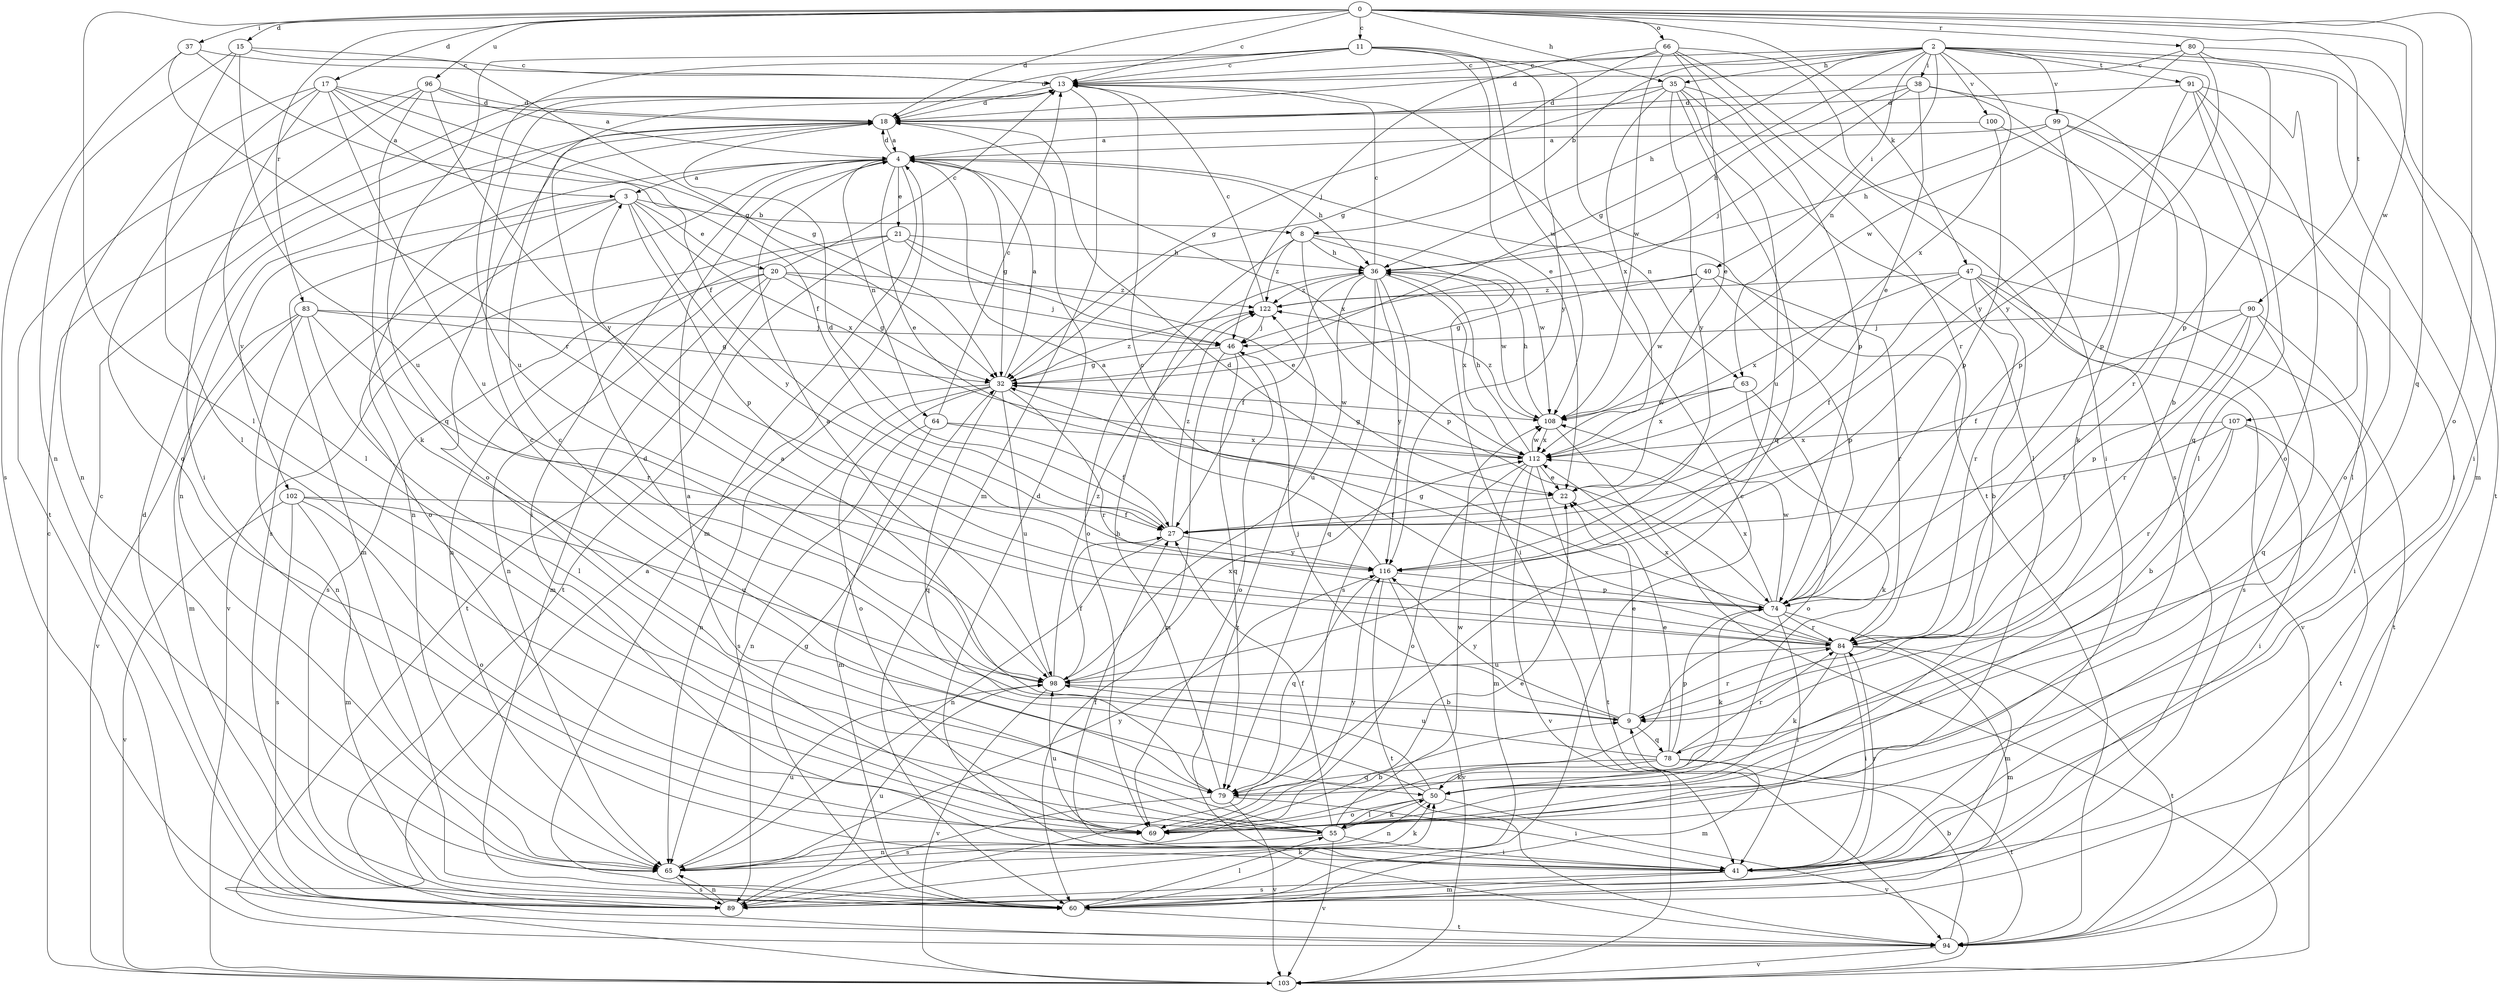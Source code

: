 strict digraph  {
0;
2;
3;
4;
8;
9;
11;
13;
15;
17;
18;
20;
21;
22;
27;
32;
35;
36;
37;
38;
40;
41;
46;
47;
50;
55;
60;
63;
64;
65;
66;
69;
74;
78;
79;
80;
83;
84;
89;
90;
91;
94;
96;
98;
99;
100;
102;
103;
107;
108;
112;
116;
122;
0 -> 11  [label=c];
0 -> 13  [label=c];
0 -> 15  [label=d];
0 -> 17  [label=d];
0 -> 18  [label=d];
0 -> 35  [label=h];
0 -> 37  [label=i];
0 -> 47  [label=k];
0 -> 55  [label=l];
0 -> 66  [label=o];
0 -> 69  [label=o];
0 -> 78  [label=q];
0 -> 80  [label=r];
0 -> 83  [label=r];
0 -> 90  [label=t];
0 -> 96  [label=u];
0 -> 107  [label=w];
2 -> 8  [label=b];
2 -> 13  [label=c];
2 -> 18  [label=d];
2 -> 32  [label=g];
2 -> 35  [label=h];
2 -> 36  [label=h];
2 -> 38  [label=i];
2 -> 40  [label=i];
2 -> 60  [label=m];
2 -> 63  [label=n];
2 -> 91  [label=t];
2 -> 94  [label=t];
2 -> 99  [label=v];
2 -> 100  [label=v];
2 -> 112  [label=x];
2 -> 116  [label=y];
3 -> 8  [label=b];
3 -> 20  [label=e];
3 -> 60  [label=m];
3 -> 69  [label=o];
3 -> 74  [label=p];
3 -> 102  [label=v];
3 -> 112  [label=x];
3 -> 116  [label=y];
4 -> 3  [label=a];
4 -> 18  [label=d];
4 -> 21  [label=e];
4 -> 22  [label=e];
4 -> 32  [label=g];
4 -> 36  [label=h];
4 -> 41  [label=i];
4 -> 60  [label=m];
4 -> 63  [label=n];
4 -> 64  [label=n];
4 -> 65  [label=n];
4 -> 89  [label=s];
4 -> 112  [label=x];
8 -> 36  [label=h];
8 -> 41  [label=i];
8 -> 69  [label=o];
8 -> 74  [label=p];
8 -> 108  [label=w];
8 -> 122  [label=z];
9 -> 3  [label=a];
9 -> 22  [label=e];
9 -> 46  [label=j];
9 -> 78  [label=q];
9 -> 84  [label=r];
9 -> 116  [label=y];
11 -> 13  [label=c];
11 -> 18  [label=d];
11 -> 22  [label=e];
11 -> 79  [label=q];
11 -> 94  [label=t];
11 -> 98  [label=u];
11 -> 108  [label=w];
11 -> 116  [label=y];
13 -> 18  [label=d];
13 -> 60  [label=m];
15 -> 13  [label=c];
15 -> 32  [label=g];
15 -> 55  [label=l];
15 -> 65  [label=n];
15 -> 98  [label=u];
17 -> 3  [label=a];
17 -> 18  [label=d];
17 -> 27  [label=f];
17 -> 32  [label=g];
17 -> 55  [label=l];
17 -> 65  [label=n];
17 -> 69  [label=o];
17 -> 98  [label=u];
18 -> 4  [label=a];
18 -> 65  [label=n];
18 -> 69  [label=o];
20 -> 13  [label=c];
20 -> 32  [label=g];
20 -> 46  [label=j];
20 -> 60  [label=m];
20 -> 65  [label=n];
20 -> 89  [label=s];
20 -> 94  [label=t];
20 -> 122  [label=z];
21 -> 22  [label=e];
21 -> 36  [label=h];
21 -> 46  [label=j];
21 -> 65  [label=n];
21 -> 94  [label=t];
21 -> 103  [label=v];
22 -> 27  [label=f];
27 -> 18  [label=d];
27 -> 65  [label=n];
27 -> 116  [label=y];
27 -> 122  [label=z];
32 -> 4  [label=a];
32 -> 65  [label=n];
32 -> 69  [label=o];
32 -> 79  [label=q];
32 -> 84  [label=r];
32 -> 89  [label=s];
32 -> 98  [label=u];
32 -> 108  [label=w];
32 -> 122  [label=z];
35 -> 18  [label=d];
35 -> 32  [label=g];
35 -> 55  [label=l];
35 -> 74  [label=p];
35 -> 79  [label=q];
35 -> 98  [label=u];
35 -> 112  [label=x];
35 -> 116  [label=y];
36 -> 13  [label=c];
36 -> 27  [label=f];
36 -> 79  [label=q];
36 -> 89  [label=s];
36 -> 98  [label=u];
36 -> 108  [label=w];
36 -> 112  [label=x];
36 -> 116  [label=y];
36 -> 122  [label=z];
37 -> 13  [label=c];
37 -> 27  [label=f];
37 -> 84  [label=r];
37 -> 89  [label=s];
38 -> 9  [label=b];
38 -> 18  [label=d];
38 -> 22  [label=e];
38 -> 36  [label=h];
38 -> 46  [label=j];
38 -> 74  [label=p];
40 -> 32  [label=g];
40 -> 74  [label=p];
40 -> 84  [label=r];
40 -> 108  [label=w];
40 -> 122  [label=z];
41 -> 18  [label=d];
41 -> 27  [label=f];
41 -> 60  [label=m];
41 -> 84  [label=r];
41 -> 89  [label=s];
46 -> 32  [label=g];
46 -> 60  [label=m];
46 -> 69  [label=o];
46 -> 79  [label=q];
47 -> 9  [label=b];
47 -> 27  [label=f];
47 -> 41  [label=i];
47 -> 84  [label=r];
47 -> 89  [label=s];
47 -> 103  [label=v];
47 -> 112  [label=x];
47 -> 122  [label=z];
50 -> 13  [label=c];
50 -> 18  [label=d];
50 -> 55  [label=l];
50 -> 65  [label=n];
50 -> 69  [label=o];
50 -> 103  [label=v];
55 -> 4  [label=a];
55 -> 27  [label=f];
55 -> 41  [label=i];
55 -> 50  [label=k];
55 -> 65  [label=n];
55 -> 103  [label=v];
55 -> 108  [label=w];
60 -> 13  [label=c];
60 -> 32  [label=g];
60 -> 55  [label=l];
60 -> 94  [label=t];
63 -> 50  [label=k];
63 -> 69  [label=o];
63 -> 108  [label=w];
63 -> 112  [label=x];
64 -> 13  [label=c];
64 -> 27  [label=f];
64 -> 60  [label=m];
64 -> 65  [label=n];
64 -> 112  [label=x];
65 -> 22  [label=e];
65 -> 50  [label=k];
65 -> 89  [label=s];
65 -> 98  [label=u];
65 -> 116  [label=y];
66 -> 13  [label=c];
66 -> 22  [label=e];
66 -> 32  [label=g];
66 -> 41  [label=i];
66 -> 46  [label=j];
66 -> 84  [label=r];
66 -> 89  [label=s];
66 -> 108  [label=w];
69 -> 9  [label=b];
69 -> 98  [label=u];
69 -> 116  [label=y];
74 -> 18  [label=d];
74 -> 32  [label=g];
74 -> 41  [label=i];
74 -> 50  [label=k];
74 -> 60  [label=m];
74 -> 84  [label=r];
74 -> 108  [label=w];
74 -> 112  [label=x];
78 -> 22  [label=e];
78 -> 50  [label=k];
78 -> 60  [label=m];
78 -> 74  [label=p];
78 -> 79  [label=q];
78 -> 84  [label=r];
78 -> 94  [label=t];
78 -> 98  [label=u];
79 -> 13  [label=c];
79 -> 36  [label=h];
79 -> 41  [label=i];
79 -> 89  [label=s];
79 -> 103  [label=v];
80 -> 13  [label=c];
80 -> 41  [label=i];
80 -> 74  [label=p];
80 -> 108  [label=w];
80 -> 116  [label=y];
83 -> 32  [label=g];
83 -> 46  [label=j];
83 -> 55  [label=l];
83 -> 60  [label=m];
83 -> 65  [label=n];
83 -> 84  [label=r];
83 -> 103  [label=v];
84 -> 13  [label=c];
84 -> 41  [label=i];
84 -> 50  [label=k];
84 -> 60  [label=m];
84 -> 94  [label=t];
84 -> 98  [label=u];
84 -> 112  [label=x];
89 -> 13  [label=c];
89 -> 18  [label=d];
89 -> 50  [label=k];
89 -> 65  [label=n];
89 -> 98  [label=u];
90 -> 27  [label=f];
90 -> 46  [label=j];
90 -> 74  [label=p];
90 -> 79  [label=q];
90 -> 84  [label=r];
90 -> 94  [label=t];
91 -> 18  [label=d];
91 -> 41  [label=i];
91 -> 50  [label=k];
91 -> 55  [label=l];
91 -> 69  [label=o];
91 -> 79  [label=q];
94 -> 9  [label=b];
94 -> 103  [label=v];
94 -> 122  [label=z];
96 -> 4  [label=a];
96 -> 18  [label=d];
96 -> 41  [label=i];
96 -> 50  [label=k];
96 -> 94  [label=t];
96 -> 116  [label=y];
98 -> 4  [label=a];
98 -> 9  [label=b];
98 -> 27  [label=f];
98 -> 103  [label=v];
98 -> 112  [label=x];
98 -> 122  [label=z];
99 -> 4  [label=a];
99 -> 36  [label=h];
99 -> 69  [label=o];
99 -> 74  [label=p];
99 -> 84  [label=r];
100 -> 4  [label=a];
100 -> 55  [label=l];
100 -> 74  [label=p];
102 -> 27  [label=f];
102 -> 60  [label=m];
102 -> 69  [label=o];
102 -> 89  [label=s];
102 -> 98  [label=u];
102 -> 103  [label=v];
103 -> 4  [label=a];
103 -> 13  [label=c];
107 -> 9  [label=b];
107 -> 27  [label=f];
107 -> 41  [label=i];
107 -> 84  [label=r];
107 -> 94  [label=t];
107 -> 112  [label=x];
108 -> 36  [label=h];
108 -> 103  [label=v];
108 -> 112  [label=x];
108 -> 122  [label=z];
112 -> 22  [label=e];
112 -> 32  [label=g];
112 -> 36  [label=h];
112 -> 60  [label=m];
112 -> 69  [label=o];
112 -> 94  [label=t];
112 -> 103  [label=v];
112 -> 108  [label=w];
116 -> 4  [label=a];
116 -> 74  [label=p];
116 -> 79  [label=q];
116 -> 94  [label=t];
116 -> 103  [label=v];
122 -> 13  [label=c];
122 -> 46  [label=j];
}
